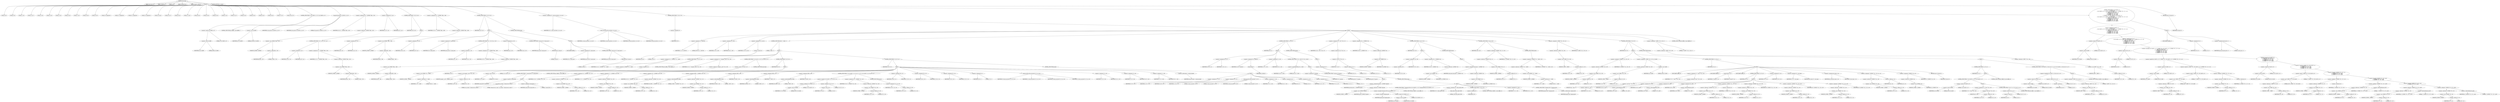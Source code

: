 digraph cache_insert {  
"1000131" [label = "(METHOD,cache_insert)" ]
"1000132" [label = "(PARAM,const char *a1)" ]
"1000133" [label = "(PARAM,_DWORD *a2)" ]
"1000134" [label = "(PARAM,int a3)" ]
"1000135" [label = "(PARAM,unsigned int a4)" ]
"1000136" [label = "(PARAM,unsigned __int16 a5)" ]
"1000137" [label = "(BLOCK,,)" ]
"1000138" [label = "(LOCAL,v8: int)" ]
"1000139" [label = "(LOCAL,v9: int)" ]
"1000140" [label = "(LOCAL,v11: int)" ]
"1000141" [label = "(LOCAL,v12: int *)" ]
"1000142" [label = "(LOCAL,v13: int)" ]
"1000143" [label = "(LOCAL,v14: int)" ]
"1000144" [label = "(LOCAL,v15: int)" ]
"1000145" [label = "(LOCAL,v16: int)" ]
"1000146" [label = "(LOCAL,v17: int)" ]
"1000147" [label = "(LOCAL,v18: int)" ]
"1000148" [label = "(LOCAL,v19: int)" ]
"1000149" [label = "(LOCAL,v20: unsigned int)" ]
"1000150" [label = "(LOCAL,v21: unsigned int)" ]
"1000151" [label = "(LOCAL,v22: unsigned int)" ]
"1000152" [label = "(LOCAL,v23: unsigned int)" ]
"1000153" [label = "(LOCAL,v24: size_t)" ]
"1000154" [label = "(LOCAL,v25: int *)" ]
"1000155" [label = "(LOCAL,v26: int)" ]
"1000156" [label = "(LOCAL,v27: char *)" ]
"1000157" [label = "(LOCAL,v28: int)" ]
"1000158" [label = "(LOCAL,v29: int)" ]
"1000159" [label = "(LOCAL,v30: int)" ]
"1000160" [label = "(LOCAL,v31: int)" ]
"1000161" [label = "(LOCAL,v32: int *)" ]
"1000162" [label = "(LOCAL,v33: int)" ]
"1000163" [label = "(LOCAL,v34: int)" ]
"1000164" [label = "(LOCAL,v35: int)" ]
"1000165" [label = "(LOCAL,v36: int)" ]
"1000166" [label = "(LOCAL,v37: int *)" ]
"1000167" [label = "(LOCAL,v38: int [ 4 ])" ]
"1000168" [label = "(CONTROL_STRUCTURE,if ( (a5 & 0x980) == 0 ),if ( (a5 & 0x980) == 0 ))" ]
"1000169" [label = "(<operator>.equals,(a5 & 0x980) == 0)" ]
"1000170" [label = "(<operator>.and,a5 & 0x980)" ]
"1000171" [label = "(IDENTIFIER,a5,a5 & 0x980)" ]
"1000172" [label = "(LITERAL,0x980,a5 & 0x980)" ]
"1000173" [label = "(LITERAL,0,(a5 & 0x980) == 0)" ]
"1000174" [label = "(CONTROL_STRUCTURE,goto LABEL_2;,goto LABEL_2;)" ]
"1000175" [label = "(log_query,log_query(a5 | 0x10000, a1, a2, 0))" ]
"1000176" [label = "(<operator>.or,a5 | 0x10000)" ]
"1000177" [label = "(IDENTIFIER,a5,a5 | 0x10000)" ]
"1000178" [label = "(LITERAL,0x10000,a5 | 0x10000)" ]
"1000179" [label = "(IDENTIFIER,a1,log_query(a5 | 0x10000, a1, a2, 0))" ]
"1000180" [label = "(IDENTIFIER,a2,log_query(a5 | 0x10000, a1, a2, 0))" ]
"1000181" [label = "(LITERAL,0,log_query(a5 | 0x10000, a1, a2, 0))" ]
"1000182" [label = "(<operator>.assignment,v20 = *(_DWORD *)(fbss + 252))" ]
"1000183" [label = "(IDENTIFIER,v20,v20 = *(_DWORD *)(fbss + 252))" ]
"1000184" [label = "(<operator>.indirection,*(_DWORD *)(fbss + 252))" ]
"1000185" [label = "(<operator>.cast,(_DWORD *)(fbss + 252))" ]
"1000186" [label = "(UNKNOWN,_DWORD *,_DWORD *)" ]
"1000187" [label = "(<operator>.addition,fbss + 252)" ]
"1000188" [label = "(IDENTIFIER,fbss,fbss + 252)" ]
"1000189" [label = "(LITERAL,252,fbss + 252)" ]
"1000190" [label = "(<operator>.assignment,v21 = a4)" ]
"1000191" [label = "(IDENTIFIER,v21,v21 = a4)" ]
"1000192" [label = "(IDENTIFIER,a4,v21 = a4)" ]
"1000193" [label = "(CONTROL_STRUCTURE,if ( v20 ),if ( v20 ))" ]
"1000194" [label = "(IDENTIFIER,v20,if ( v20 ))" ]
"1000195" [label = "(BLOCK,,)" ]
"1000196" [label = "(CONTROL_STRUCTURE,if ( v20 < a4 ),if ( v20 < a4 ))" ]
"1000197" [label = "(<operator>.lessThan,v20 < a4)" ]
"1000198" [label = "(IDENTIFIER,v20,v20 < a4)" ]
"1000199" [label = "(IDENTIFIER,a4,v20 < a4)" ]
"1000200" [label = "(<operator>.assignment,v21 = *(_DWORD *)(fbss + 252))" ]
"1000201" [label = "(IDENTIFIER,v21,v21 = *(_DWORD *)(fbss + 252))" ]
"1000202" [label = "(<operator>.indirection,*(_DWORD *)(fbss + 252))" ]
"1000203" [label = "(<operator>.cast,(_DWORD *)(fbss + 252))" ]
"1000204" [label = "(UNKNOWN,_DWORD *,_DWORD *)" ]
"1000205" [label = "(<operator>.addition,fbss + 252)" ]
"1000206" [label = "(IDENTIFIER,fbss,fbss + 252)" ]
"1000207" [label = "(LITERAL,252,fbss + 252)" ]
"1000208" [label = "(<operator>.assignment,a4 = v21)" ]
"1000209" [label = "(IDENTIFIER,a4,a4 = v21)" ]
"1000210" [label = "(IDENTIFIER,v21,a4 = v21)" ]
"1000211" [label = "(<operator>.assignment,v22 = *(_DWORD *)(fbss + 248))" ]
"1000212" [label = "(IDENTIFIER,v22,v22 = *(_DWORD *)(fbss + 248))" ]
"1000213" [label = "(<operator>.indirection,*(_DWORD *)(fbss + 248))" ]
"1000214" [label = "(<operator>.cast,(_DWORD *)(fbss + 248))" ]
"1000215" [label = "(UNKNOWN,_DWORD *,_DWORD *)" ]
"1000216" [label = "(<operator>.addition,fbss + 248)" ]
"1000217" [label = "(IDENTIFIER,fbss,fbss + 248)" ]
"1000218" [label = "(LITERAL,248,fbss + 248)" ]
"1000219" [label = "(CONTROL_STRUCTURE,if ( v22 ),if ( v22 ))" ]
"1000220" [label = "(IDENTIFIER,v22,if ( v22 ))" ]
"1000221" [label = "(BLOCK,,)" ]
"1000222" [label = "(<operator>.assignment,v23 = a4)" ]
"1000223" [label = "(IDENTIFIER,v23,v23 = a4)" ]
"1000224" [label = "(IDENTIFIER,a4,v23 = a4)" ]
"1000225" [label = "(<operator>.assignment,v8 = insert_error)" ]
"1000226" [label = "(IDENTIFIER,v8,v8 = insert_error)" ]
"1000227" [label = "(IDENTIFIER,insert_error,v8 = insert_error)" ]
"1000228" [label = "(CONTROL_STRUCTURE,if ( a4 < v22 ),if ( a4 < v22 ))" ]
"1000229" [label = "(<operator>.lessThan,a4 < v22)" ]
"1000230" [label = "(IDENTIFIER,a4,a4 < v22)" ]
"1000231" [label = "(IDENTIFIER,v22,a4 < v22)" ]
"1000232" [label = "(<operator>.assignment,v23 = *(_DWORD *)(fbss + 248))" ]
"1000233" [label = "(IDENTIFIER,v23,v23 = *(_DWORD *)(fbss + 248))" ]
"1000234" [label = "(<operator>.indirection,*(_DWORD *)(fbss + 248))" ]
"1000235" [label = "(<operator>.cast,(_DWORD *)(fbss + 248))" ]
"1000236" [label = "(UNKNOWN,_DWORD *,_DWORD *)" ]
"1000237" [label = "(<operator>.addition,fbss + 248)" ]
"1000238" [label = "(IDENTIFIER,fbss,fbss + 248)" ]
"1000239" [label = "(LITERAL,248,fbss + 248)" ]
"1000240" [label = "(<operator>.assignment,a4 = v23)" ]
"1000241" [label = "(IDENTIFIER,a4,a4 = v23)" ]
"1000242" [label = "(IDENTIFIER,v23,a4 = v23)" ]
"1000243" [label = "(CONTROL_STRUCTURE,if ( insert_error ),if ( insert_error ))" ]
"1000244" [label = "(IDENTIFIER,insert_error,if ( insert_error ))" ]
"1000245" [label = "(RETURN,return 0;,return 0;)" ]
"1000246" [label = "(LITERAL,0,return 0;)" ]
"1000247" [label = "(CONTROL_STRUCTURE,else,else)" ]
"1000248" [label = "(BLOCK,,)" ]
"1000249" [label = "(JUMP_TARGET,LABEL_2)" ]
"1000250" [label = "(<operator>.assignment,v8 = insert_error)" ]
"1000251" [label = "(IDENTIFIER,v8,v8 = insert_error)" ]
"1000252" [label = "(IDENTIFIER,insert_error,v8 = insert_error)" ]
"1000253" [label = "(CONTROL_STRUCTURE,if ( insert_error ),if ( insert_error ))" ]
"1000254" [label = "(IDENTIFIER,insert_error,if ( insert_error ))" ]
"1000255" [label = "(RETURN,return 0;,return 0;)" ]
"1000256" [label = "(LITERAL,0,return 0;)" ]
"1000257" [label = "(<operator>.assignment,v9 = cache_scan_free(a1, a2, a3, a5))" ]
"1000258" [label = "(IDENTIFIER,v9,v9 = cache_scan_free(a1, a2, a3, a5))" ]
"1000259" [label = "(cache_scan_free,cache_scan_free(a1, a2, a3, a5))" ]
"1000260" [label = "(IDENTIFIER,a1,cache_scan_free(a1, a2, a3, a5))" ]
"1000261" [label = "(IDENTIFIER,a2,cache_scan_free(a1, a2, a3, a5))" ]
"1000262" [label = "(IDENTIFIER,a3,cache_scan_free(a1, a2, a3, a5))" ]
"1000263" [label = "(IDENTIFIER,a5,cache_scan_free(a1, a2, a3, a5))" ]
"1000264" [label = "(CONTROL_STRUCTURE,if ( !v9 ),if ( !v9 ))" ]
"1000265" [label = "(<operator>.logicalNot,!v9)" ]
"1000266" [label = "(IDENTIFIER,v9,!v9)" ]
"1000267" [label = "(BLOCK,,)" ]
"1000268" [label = "(<operator>.assignment,v11 = 4587520)" ]
"1000269" [label = "(IDENTIFIER,v11,v11 = 4587520)" ]
"1000270" [label = "(LITERAL,4587520,v11 = 4587520)" ]
"1000271" [label = "(<operator>.assignment,v12 = v38)" ]
"1000272" [label = "(IDENTIFIER,v12,v12 = v38)" ]
"1000273" [label = "(IDENTIFIER,v38,v12 = v38)" ]
"1000274" [label = "(<operator>.assignment,v13 = a5 & 4)" ]
"1000275" [label = "(IDENTIFIER,v13,v13 = a5 & 4)" ]
"1000276" [label = "(<operator>.and,a5 & 4)" ]
"1000277" [label = "(IDENTIFIER,a5,a5 & 4)" ]
"1000278" [label = "(LITERAL,4,a5 & 4)" ]
"1000279" [label = "(CONTROL_STRUCTURE,while ( 1 ),while ( 1 ))" ]
"1000280" [label = "(LITERAL,1,while ( 1 ))" ]
"1000281" [label = "(BLOCK,,)" ]
"1000282" [label = "(<operator>.assignment,v14 = *(_DWORD *)(v11 - 15456))" ]
"1000283" [label = "(IDENTIFIER,v14,v14 = *(_DWORD *)(v11 - 15456))" ]
"1000284" [label = "(<operator>.indirection,*(_DWORD *)(v11 - 15456))" ]
"1000285" [label = "(<operator>.cast,(_DWORD *)(v11 - 15456))" ]
"1000286" [label = "(UNKNOWN,_DWORD *,_DWORD *)" ]
"1000287" [label = "(<operator>.subtraction,v11 - 15456)" ]
"1000288" [label = "(IDENTIFIER,v11,v11 - 15456)" ]
"1000289" [label = "(LITERAL,15456,v11 - 15456)" ]
"1000290" [label = "(CONTROL_STRUCTURE,if ( !v14 ),if ( !v14 ))" ]
"1000291" [label = "(<operator>.logicalNot,!v14)" ]
"1000292" [label = "(IDENTIFIER,v14,!v14)" ]
"1000293" [label = "(CONTROL_STRUCTURE,goto LABEL_13;,goto LABEL_13;)" ]
"1000294" [label = "(<operator>.assignment,v15 = *(unsigned __int16 *)(v14 + 36))" ]
"1000295" [label = "(IDENTIFIER,v15,v15 = *(unsigned __int16 *)(v14 + 36))" ]
"1000296" [label = "(<operator>.indirection,*(unsigned __int16 *)(v14 + 36))" ]
"1000297" [label = "(<operator>.cast,(unsigned __int16 *)(v14 + 36))" ]
"1000298" [label = "(UNKNOWN,unsigned __int16 *,unsigned __int16 *)" ]
"1000299" [label = "(<operator>.addition,v14 + 36)" ]
"1000300" [label = "(IDENTIFIER,v14,v14 + 36)" ]
"1000301" [label = "(LITERAL,36,v14 + 36)" ]
"1000302" [label = "(CONTROL_STRUCTURE,if ( (v15 & 0xC) == 0 ),if ( (v15 & 0xC) == 0 ))" ]
"1000303" [label = "(<operator>.equals,(v15 & 0xC) == 0)" ]
"1000304" [label = "(<operator>.and,v15 & 0xC)" ]
"1000305" [label = "(IDENTIFIER,v15,v15 & 0xC)" ]
"1000306" [label = "(LITERAL,0xC,v15 & 0xC)" ]
"1000307" [label = "(LITERAL,0,(v15 & 0xC) == 0)" ]
"1000308" [label = "(CONTROL_STRUCTURE,break;,break;)" ]
"1000309" [label = "(CONTROL_STRUCTURE,if ( v8 ),if ( v8 ))" ]
"1000310" [label = "(IDENTIFIER,v8,if ( v8 ))" ]
"1000311" [label = "(BLOCK,,)" ]
"1000312" [label = "(CONTROL_STRUCTURE,if ( !warned_8293 ),if ( !warned_8293 ))" ]
"1000313" [label = "(<operator>.logicalNot,!warned_8293)" ]
"1000314" [label = "(IDENTIFIER,warned_8293,!warned_8293)" ]
"1000315" [label = "(BLOCK,,)" ]
"1000316" [label = "(my_syslog,my_syslog(3, \"Internal error in cache.\"))" ]
"1000317" [label = "(LITERAL,3,my_syslog(3, \"Internal error in cache.\"))" ]
"1000318" [label = "(LITERAL,\"Internal error in cache.\",my_syslog(3, \"Internal error in cache.\"))" ]
"1000319" [label = "(<operator>.assignment,warned_8293 = 1)" ]
"1000320" [label = "(IDENTIFIER,warned_8293,warned_8293 = 1)" ]
"1000321" [label = "(LITERAL,1,warned_8293 = 1)" ]
"1000322" [label = "(CONTROL_STRUCTURE,goto LABEL_13;,goto LABEL_13;)" ]
"1000323" [label = "(CONTROL_STRUCTURE,if ( v13 ),if ( v13 ))" ]
"1000324" [label = "(IDENTIFIER,v13,if ( v13 ))" ]
"1000325" [label = "(BLOCK,,)" ]
"1000326" [label = "(<operator>.assignment,v16 = *(_DWORD *)(v14 + 16))" ]
"1000327" [label = "(IDENTIFIER,v16,v16 = *(_DWORD *)(v14 + 16))" ]
"1000328" [label = "(<operator>.indirection,*(_DWORD *)(v14 + 16))" ]
"1000329" [label = "(<operator>.cast,(_DWORD *)(v14 + 16))" ]
"1000330" [label = "(UNKNOWN,_DWORD *,_DWORD *)" ]
"1000331" [label = "(<operator>.addition,v14 + 16)" ]
"1000332" [label = "(IDENTIFIER,v14,v14 + 16)" ]
"1000333" [label = "(LITERAL,16,v14 + 16)" ]
"1000334" [label = "(<operator>.assignment,v17 = *(_DWORD *)(v14 + 20))" ]
"1000335" [label = "(IDENTIFIER,v17,v17 = *(_DWORD *)(v14 + 20))" ]
"1000336" [label = "(<operator>.indirection,*(_DWORD *)(v14 + 20))" ]
"1000337" [label = "(<operator>.cast,(_DWORD *)(v14 + 20))" ]
"1000338" [label = "(UNKNOWN,_DWORD *,_DWORD *)" ]
"1000339" [label = "(<operator>.addition,v14 + 20)" ]
"1000340" [label = "(IDENTIFIER,v14,v14 + 20)" ]
"1000341" [label = "(LITERAL,20,v14 + 20)" ]
"1000342" [label = "(<operator>.assignment,v18 = *(_DWORD *)(v14 + 24))" ]
"1000343" [label = "(IDENTIFIER,v18,v18 = *(_DWORD *)(v14 + 24))" ]
"1000344" [label = "(<operator>.indirection,*(_DWORD *)(v14 + 24))" ]
"1000345" [label = "(<operator>.cast,(_DWORD *)(v14 + 24))" ]
"1000346" [label = "(UNKNOWN,_DWORD *,_DWORD *)" ]
"1000347" [label = "(<operator>.addition,v14 + 24)" ]
"1000348" [label = "(IDENTIFIER,v14,v14 + 24)" ]
"1000349" [label = "(LITERAL,24,v14 + 24)" ]
"1000350" [label = "(<operator>.assignment,v38[0] = *(_DWORD *)(v14 + 12))" ]
"1000351" [label = "(<operator>.indirectIndexAccess,v38[0])" ]
"1000352" [label = "(IDENTIFIER,v38,v38[0] = *(_DWORD *)(v14 + 12))" ]
"1000353" [label = "(LITERAL,0,v38[0] = *(_DWORD *)(v14 + 12))" ]
"1000354" [label = "(<operator>.indirection,*(_DWORD *)(v14 + 12))" ]
"1000355" [label = "(<operator>.cast,(_DWORD *)(v14 + 12))" ]
"1000356" [label = "(UNKNOWN,_DWORD *,_DWORD *)" ]
"1000357" [label = "(<operator>.addition,v14 + 12)" ]
"1000358" [label = "(IDENTIFIER,v14,v14 + 12)" ]
"1000359" [label = "(LITERAL,12,v14 + 12)" ]
"1000360" [label = "(<operator>.assignment,v38[1] = v16)" ]
"1000361" [label = "(<operator>.indirectIndexAccess,v38[1])" ]
"1000362" [label = "(IDENTIFIER,v38,v38[1] = v16)" ]
"1000363" [label = "(LITERAL,1,v38[1] = v16)" ]
"1000364" [label = "(IDENTIFIER,v16,v38[1] = v16)" ]
"1000365" [label = "(<operator>.assignment,v38[2] = v17)" ]
"1000366" [label = "(<operator>.indirectIndexAccess,v38[2])" ]
"1000367" [label = "(IDENTIFIER,v38,v38[2] = v17)" ]
"1000368" [label = "(LITERAL,2,v38[2] = v17)" ]
"1000369" [label = "(IDENTIFIER,v17,v38[2] = v17)" ]
"1000370" [label = "(<operator>.assignment,v38[3] = v18)" ]
"1000371" [label = "(<operator>.indirectIndexAccess,v38[3])" ]
"1000372" [label = "(IDENTIFIER,v38,v38[3] = v18)" ]
"1000373" [label = "(LITERAL,3,v38[3] = v18)" ]
"1000374" [label = "(IDENTIFIER,v18,v38[3] = v18)" ]
"1000375" [label = "(CONTROL_STRUCTURE,if ( (v15 & 0x200) != 0 || (v15 & 2) != 0 ),if ( (v15 & 0x200) != 0 || (v15 & 2) != 0 ))" ]
"1000376" [label = "(<operator>.logicalOr,(v15 & 0x200) != 0 || (v15 & 2) != 0)" ]
"1000377" [label = "(<operator>.notEquals,(v15 & 0x200) != 0)" ]
"1000378" [label = "(<operator>.and,v15 & 0x200)" ]
"1000379" [label = "(IDENTIFIER,v15,v15 & 0x200)" ]
"1000380" [label = "(LITERAL,0x200,v15 & 0x200)" ]
"1000381" [label = "(LITERAL,0,(v15 & 0x200) != 0)" ]
"1000382" [label = "(<operator>.notEquals,(v15 & 2) != 0)" ]
"1000383" [label = "(<operator>.and,v15 & 2)" ]
"1000384" [label = "(IDENTIFIER,v15,v15 & 2)" ]
"1000385" [label = "(LITERAL,2,v15 & 2)" ]
"1000386" [label = "(LITERAL,0,(v15 & 2) != 0)" ]
"1000387" [label = "(<operator>.assignment,v19 = *(_DWORD *)(v14 + 40))" ]
"1000388" [label = "(IDENTIFIER,v19,v19 = *(_DWORD *)(v14 + 40))" ]
"1000389" [label = "(<operator>.indirection,*(_DWORD *)(v14 + 40))" ]
"1000390" [label = "(<operator>.cast,(_DWORD *)(v14 + 40))" ]
"1000391" [label = "(UNKNOWN,_DWORD *,_DWORD *)" ]
"1000392" [label = "(<operator>.addition,v14 + 40)" ]
"1000393" [label = "(IDENTIFIER,v14,v14 + 40)" ]
"1000394" [label = "(LITERAL,40,v14 + 40)" ]
"1000395" [label = "(CONTROL_STRUCTURE,else,else)" ]
"1000396" [label = "(<operator>.assignment,v19 = v14 + 40)" ]
"1000397" [label = "(IDENTIFIER,v19,v19 = v14 + 40)" ]
"1000398" [label = "(<operator>.addition,v14 + 40)" ]
"1000399" [label = "(IDENTIFIER,v14,v14 + 40)" ]
"1000400" [label = "(LITERAL,40,v14 + 40)" ]
"1000401" [label = "(<operator>.assignment,v36 = v11)" ]
"1000402" [label = "(IDENTIFIER,v36,v36 = v11)" ]
"1000403" [label = "(IDENTIFIER,v11,v36 = v11)" ]
"1000404" [label = "(<operator>.assignment,v34 = v13)" ]
"1000405" [label = "(IDENTIFIER,v34,v34 = v13)" ]
"1000406" [label = "(IDENTIFIER,v13,v34 = v13)" ]
"1000407" [label = "(<operator>.assignment,v32 = v12)" ]
"1000408" [label = "(IDENTIFIER,v32,v32 = v12)" ]
"1000409" [label = "(IDENTIFIER,v12,v32 = v12)" ]
"1000410" [label = "(<operator>.assignment,v8 = 1)" ]
"1000411" [label = "(IDENTIFIER,v8,v8 = 1)" ]
"1000412" [label = "(LITERAL,1,v8 = 1)" ]
"1000413" [label = "(cache_scan_free,cache_scan_free(v19, v12, a3, v15))" ]
"1000414" [label = "(IDENTIFIER,v19,cache_scan_free(v19, v12, a3, v15))" ]
"1000415" [label = "(IDENTIFIER,v12,cache_scan_free(v19, v12, a3, v15))" ]
"1000416" [label = "(IDENTIFIER,a3,cache_scan_free(v19, v12, a3, v15))" ]
"1000417" [label = "(IDENTIFIER,v15,cache_scan_free(v19, v12, a3, v15))" ]
"1000418" [label = "(<operator>.assignment,v12 = v32)" ]
"1000419" [label = "(IDENTIFIER,v12,v12 = v32)" ]
"1000420" [label = "(IDENTIFIER,v32,v12 = v32)" ]
"1000421" [label = "(<operator>.assignment,v13 = v34)" ]
"1000422" [label = "(IDENTIFIER,v13,v13 = v34)" ]
"1000423" [label = "(IDENTIFIER,v34,v13 = v34)" ]
"1000424" [label = "(<operator>.assignment,v11 = v36)" ]
"1000425" [label = "(IDENTIFIER,v11,v11 = v36)" ]
"1000426" [label = "(IDENTIFIER,v36,v11 = v36)" ]
"1000427" [label = "(<operator>.preIncrement,++cache_live_freed)" ]
"1000428" [label = "(IDENTIFIER,cache_live_freed,++cache_live_freed)" ]
"1000429" [label = "(CONTROL_STRUCTURE,else,else)" ]
"1000430" [label = "(BLOCK,,)" ]
"1000431" [label = "(<operator>.assignment,v37 = v12)" ]
"1000432" [label = "(IDENTIFIER,v37,v37 = v12)" ]
"1000433" [label = "(IDENTIFIER,v12,v37 = v12)" ]
"1000434" [label = "(<operator>.assignment,v35 = v11)" ]
"1000435" [label = "(IDENTIFIER,v35,v35 = v11)" ]
"1000436" [label = "(IDENTIFIER,v11,v35 = v11)" ]
"1000437" [label = "(cache_scan_free,cache_scan_free(0, 0, a3, 0))" ]
"1000438" [label = "(LITERAL,0,cache_scan_free(0, 0, a3, 0))" ]
"1000439" [label = "(LITERAL,0,cache_scan_free(0, 0, a3, 0))" ]
"1000440" [label = "(IDENTIFIER,a3,cache_scan_free(0, 0, a3, 0))" ]
"1000441" [label = "(LITERAL,0,cache_scan_free(0, 0, a3, 0))" ]
"1000442" [label = "(<operator>.assignment,v11 = v35)" ]
"1000443" [label = "(IDENTIFIER,v11,v11 = v35)" ]
"1000444" [label = "(IDENTIFIER,v35,v11 = v35)" ]
"1000445" [label = "(<operator>.assignment,v8 = 0)" ]
"1000446" [label = "(IDENTIFIER,v8,v8 = 0)" ]
"1000447" [label = "(LITERAL,0,v8 = 0)" ]
"1000448" [label = "(<operator>.assignment,v12 = v37)" ]
"1000449" [label = "(IDENTIFIER,v12,v12 = v37)" ]
"1000450" [label = "(IDENTIFIER,v37,v12 = v37)" ]
"1000451" [label = "(<operator>.assignment,v13 = 1)" ]
"1000452" [label = "(IDENTIFIER,v13,v13 = 1)" ]
"1000453" [label = "(LITERAL,1,v13 = 1)" ]
"1000454" [label = "(CONTROL_STRUCTURE,if ( a1 ),if ( a1 ))" ]
"1000455" [label = "(IDENTIFIER,a1,if ( a1 ))" ]
"1000456" [label = "(BLOCK,,)" ]
"1000457" [label = "(<operator>.assignment,v33 = v11)" ]
"1000458" [label = "(IDENTIFIER,v33,v33 = v11)" ]
"1000459" [label = "(IDENTIFIER,v11,v33 = v11)" ]
"1000460" [label = "(<operator>.assignment,v24 = strlen(a1))" ]
"1000461" [label = "(IDENTIFIER,v24,v24 = strlen(a1))" ]
"1000462" [label = "(strlen,strlen(a1))" ]
"1000463" [label = "(IDENTIFIER,a1,strlen(a1))" ]
"1000464" [label = "(<operator>.assignment,v11 = v33)" ]
"1000465" [label = "(IDENTIFIER,v11,v11 = v33)" ]
"1000466" [label = "(IDENTIFIER,v33,v11 = v33)" ]
"1000467" [label = "(CONTROL_STRUCTURE,if ( v24 >= 0x32 ),if ( v24 >= 0x32 ))" ]
"1000468" [label = "(<operator>.greaterEqualsThan,v24 >= 0x32)" ]
"1000469" [label = "(IDENTIFIER,v24,v24 >= 0x32)" ]
"1000470" [label = "(LITERAL,0x32,v24 >= 0x32)" ]
"1000471" [label = "(BLOCK,,)" ]
"1000472" [label = "(<operator>.assignment,v9 = big_free)" ]
"1000473" [label = "(IDENTIFIER,v9,v9 = big_free)" ]
"1000474" [label = "(IDENTIFIER,big_free,v9 = big_free)" ]
"1000475" [label = "(CONTROL_STRUCTURE,if ( big_free ),if ( big_free ))" ]
"1000476" [label = "(IDENTIFIER,big_free,if ( big_free ))" ]
"1000477" [label = "(BLOCK,,)" ]
"1000478" [label = "(<operator>.assignment,big_free = *(_DWORD *)big_free)" ]
"1000479" [label = "(IDENTIFIER,big_free,big_free = *(_DWORD *)big_free)" ]
"1000480" [label = "(<operator>.indirection,*(_DWORD *)big_free)" ]
"1000481" [label = "(<operator>.cast,(_DWORD *)big_free)" ]
"1000482" [label = "(UNKNOWN,_DWORD *,_DWORD *)" ]
"1000483" [label = "(IDENTIFIER,big_free,(_DWORD *)big_free)" ]
"1000484" [label = "(CONTROL_STRUCTURE,else,else)" ]
"1000485" [label = "(BLOCK,,)" ]
"1000486" [label = "(CONTROL_STRUCTURE,if ( !bignames_left && (a5 & 0x5000) == 0 ),if ( !bignames_left && (a5 & 0x5000) == 0 ))" ]
"1000487" [label = "(<operator>.logicalAnd,!bignames_left && (a5 & 0x5000) == 0)" ]
"1000488" [label = "(<operator>.logicalNot,!bignames_left)" ]
"1000489" [label = "(IDENTIFIER,bignames_left,!bignames_left)" ]
"1000490" [label = "(<operator>.equals,(a5 & 0x5000) == 0)" ]
"1000491" [label = "(<operator>.and,a5 & 0x5000)" ]
"1000492" [label = "(IDENTIFIER,a5,a5 & 0x5000)" ]
"1000493" [label = "(LITERAL,0x5000,a5 & 0x5000)" ]
"1000494" [label = "(LITERAL,0,(a5 & 0x5000) == 0)" ]
"1000495" [label = "(CONTROL_STRUCTURE,goto LABEL_13;,goto LABEL_13;)" ]
"1000496" [label = "(<operator>.assignment,v9 = whine_malloc(1028))" ]
"1000497" [label = "(IDENTIFIER,v9,v9 = whine_malloc(1028))" ]
"1000498" [label = "(whine_malloc,whine_malloc(1028))" ]
"1000499" [label = "(LITERAL,1028,whine_malloc(1028))" ]
"1000500" [label = "(CONTROL_STRUCTURE,if ( !v9 ),if ( !v9 ))" ]
"1000501" [label = "(<operator>.logicalNot,!v9)" ]
"1000502" [label = "(IDENTIFIER,v9,!v9)" ]
"1000503" [label = "(CONTROL_STRUCTURE,goto LABEL_13;,goto LABEL_13;)" ]
"1000504" [label = "(<operator>.assignment,v11 = v33)" ]
"1000505" [label = "(IDENTIFIER,v11,v11 = v33)" ]
"1000506" [label = "(IDENTIFIER,v33,v11 = v33)" ]
"1000507" [label = "(CONTROL_STRUCTURE,if ( bignames_left ),if ( bignames_left ))" ]
"1000508" [label = "(IDENTIFIER,bignames_left,if ( bignames_left ))" ]
"1000509" [label = "(<operator>.preDecrement,--bignames_left)" ]
"1000510" [label = "(IDENTIFIER,bignames_left,--bignames_left)" ]
"1000511" [label = "(CONTROL_STRUCTURE,else,else)" ]
"1000512" [label = "(BLOCK,,)" ]
"1000513" [label = "(<operator>.assignment,v9 = 0)" ]
"1000514" [label = "(IDENTIFIER,v9,v9 = 0)" ]
"1000515" [label = "(LITERAL,0,v9 = 0)" ]
"1000516" [label = "(<operator>.assignment,v25 = *(int **)(v14 + 4))" ]
"1000517" [label = "(IDENTIFIER,v25,v25 = *(int **)(v14 + 4))" ]
"1000518" [label = "(<operator>.indirection,*(int **)(v14 + 4))" ]
"1000519" [label = "(<operator>.cast,(int **)(v14 + 4))" ]
"1000520" [label = "(UNKNOWN,int **,int **)" ]
"1000521" [label = "(<operator>.addition,v14 + 4)" ]
"1000522" [label = "(IDENTIFIER,v14,v14 + 4)" ]
"1000523" [label = "(LITERAL,4,v14 + 4)" ]
"1000524" [label = "(<operator>.assignment,v26 = *(_DWORD *)v14)" ]
"1000525" [label = "(IDENTIFIER,v26,v26 = *(_DWORD *)v14)" ]
"1000526" [label = "(<operator>.indirection,*(_DWORD *)v14)" ]
"1000527" [label = "(<operator>.cast,(_DWORD *)v14)" ]
"1000528" [label = "(UNKNOWN,_DWORD *,_DWORD *)" ]
"1000529" [label = "(IDENTIFIER,v14,(_DWORD *)v14)" ]
"1000530" [label = "(CONTROL_STRUCTURE,if ( v25 ),if ( v25 ))" ]
"1000531" [label = "(IDENTIFIER,v25,if ( v25 ))" ]
"1000532" [label = "(BLOCK,,)" ]
"1000533" [label = "(<operator>.assignment,*v25 = v26)" ]
"1000534" [label = "(<operator>.indirection,*v25)" ]
"1000535" [label = "(IDENTIFIER,v25,*v25 = v26)" ]
"1000536" [label = "(IDENTIFIER,v26,*v25 = v26)" ]
"1000537" [label = "(<operator>.assignment,v26 = *(_DWORD *)v14)" ]
"1000538" [label = "(IDENTIFIER,v26,v26 = *(_DWORD *)v14)" ]
"1000539" [label = "(<operator>.indirection,*(_DWORD *)v14)" ]
"1000540" [label = "(<operator>.cast,(_DWORD *)v14)" ]
"1000541" [label = "(UNKNOWN,_DWORD *,_DWORD *)" ]
"1000542" [label = "(IDENTIFIER,v14,(_DWORD *)v14)" ]
"1000543" [label = "(CONTROL_STRUCTURE,else,else)" ]
"1000544" [label = "(BLOCK,,)" ]
"1000545" [label = "(<operator>.assignment,cache_head = *(_DWORD *)v14)" ]
"1000546" [label = "(IDENTIFIER,cache_head,cache_head = *(_DWORD *)v14)" ]
"1000547" [label = "(<operator>.indirection,*(_DWORD *)v14)" ]
"1000548" [label = "(<operator>.cast,(_DWORD *)v14)" ]
"1000549" [label = "(UNKNOWN,_DWORD *,_DWORD *)" ]
"1000550" [label = "(IDENTIFIER,v14,(_DWORD *)v14)" ]
"1000551" [label = "(CONTROL_STRUCTURE,if ( v26 ),if ( v26 ))" ]
"1000552" [label = "(IDENTIFIER,v26,if ( v26 ))" ]
"1000553" [label = "(<operator>.assignment,*(_DWORD *)(v26 + 4) = v25)" ]
"1000554" [label = "(<operator>.indirection,*(_DWORD *)(v26 + 4))" ]
"1000555" [label = "(<operator>.cast,(_DWORD *)(v26 + 4))" ]
"1000556" [label = "(UNKNOWN,_DWORD *,_DWORD *)" ]
"1000557" [label = "(<operator>.addition,v26 + 4)" ]
"1000558" [label = "(IDENTIFIER,v26,v26 + 4)" ]
"1000559" [label = "(LITERAL,4,v26 + 4)" ]
"1000560" [label = "(IDENTIFIER,v25,*(_DWORD *)(v26 + 4) = v25)" ]
"1000561" [label = "(CONTROL_STRUCTURE,else,else)" ]
"1000562" [label = "(<operator>.assignment,*(_DWORD *)(v11 - 15456) = v25)" ]
"1000563" [label = "(<operator>.indirection,*(_DWORD *)(v11 - 15456))" ]
"1000564" [label = "(<operator>.cast,(_DWORD *)(v11 - 15456))" ]
"1000565" [label = "(UNKNOWN,_DWORD *,_DWORD *)" ]
"1000566" [label = "(<operator>.subtraction,v11 - 15456)" ]
"1000567" [label = "(IDENTIFIER,v11,v11 - 15456)" ]
"1000568" [label = "(LITERAL,15456,v11 - 15456)" ]
"1000569" [label = "(IDENTIFIER,v25,*(_DWORD *)(v11 - 15456) = v25)" ]
"1000570" [label = "(<operator>.assignment,*(_WORD *)(v14 + 36) = a5)" ]
"1000571" [label = "(<operator>.indirection,*(_WORD *)(v14 + 36))" ]
"1000572" [label = "(<operator>.cast,(_WORD *)(v14 + 36))" ]
"1000573" [label = "(UNKNOWN,_WORD *,_WORD *)" ]
"1000574" [label = "(<operator>.addition,v14 + 36)" ]
"1000575" [label = "(IDENTIFIER,v14,v14 + 36)" ]
"1000576" [label = "(LITERAL,36,v14 + 36)" ]
"1000577" [label = "(IDENTIFIER,a5,*(_WORD *)(v14 + 36) = a5)" ]
"1000578" [label = "(CONTROL_STRUCTURE,if ( v9 ),if ( v9 ))" ]
"1000579" [label = "(IDENTIFIER,v9,if ( v9 ))" ]
"1000580" [label = "(BLOCK,,)" ]
"1000581" [label = "(<operator>.assignment,*(_DWORD *)(v14 + 40) = v9)" ]
"1000582" [label = "(<operator>.indirection,*(_DWORD *)(v14 + 40))" ]
"1000583" [label = "(<operator>.cast,(_DWORD *)(v14 + 40))" ]
"1000584" [label = "(UNKNOWN,_DWORD *,_DWORD *)" ]
"1000585" [label = "(<operator>.addition,v14 + 40)" ]
"1000586" [label = "(IDENTIFIER,v14,v14 + 40)" ]
"1000587" [label = "(LITERAL,40,v14 + 40)" ]
"1000588" [label = "(IDENTIFIER,v9,*(_DWORD *)(v14 + 40) = v9)" ]
"1000589" [label = "(<operator>.assignment,*(_WORD *)(v14 + 36) = a5 | 0x200)" ]
"1000590" [label = "(<operator>.indirection,*(_WORD *)(v14 + 36))" ]
"1000591" [label = "(<operator>.cast,(_WORD *)(v14 + 36))" ]
"1000592" [label = "(UNKNOWN,_WORD *,_WORD *)" ]
"1000593" [label = "(<operator>.addition,v14 + 36)" ]
"1000594" [label = "(IDENTIFIER,v14,v14 + 36)" ]
"1000595" [label = "(LITERAL,36,v14 + 36)" ]
"1000596" [label = "(<operator>.or,a5 | 0x200)" ]
"1000597" [label = "(IDENTIFIER,a5,a5 | 0x200)" ]
"1000598" [label = "(LITERAL,0x200,a5 | 0x200)" ]
"1000599" [label = "(CONTROL_STRUCTURE,if ( a1 ),if ( a1 ))" ]
"1000600" [label = "(IDENTIFIER,a1,if ( a1 ))" ]
"1000601" [label = "(BLOCK,,)" ]
"1000602" [label = "(JUMP_TARGET,LABEL_50)" ]
"1000603" [label = "(<operator>.assignment,v27 = *(char **)(v14 + 40))" ]
"1000604" [label = "(IDENTIFIER,v27,v27 = *(char **)(v14 + 40))" ]
"1000605" [label = "(<operator>.indirection,*(char **)(v14 + 40))" ]
"1000606" [label = "(<operator>.cast,(char **)(v14 + 40))" ]
"1000607" [label = "(UNKNOWN,char **,char **)" ]
"1000608" [label = "(<operator>.addition,v14 + 40)" ]
"1000609" [label = "(IDENTIFIER,v14,v14 + 40)" ]
"1000610" [label = "(LITERAL,40,v14 + 40)" ]
"1000611" [label = "(JUMP_TARGET,LABEL_51)" ]
"1000612" [label = "(strcpy,strcpy(v27, a1))" ]
"1000613" [label = "(IDENTIFIER,v27,strcpy(v27, a1))" ]
"1000614" [label = "(IDENTIFIER,a1,strcpy(v27, a1))" ]
"1000615" [label = "(JUMP_TARGET,LABEL_52)" ]
"1000616" [label = "(CONTROL_STRUCTURE,if ( a2 ),if ( a2 ))" ]
"1000617" [label = "(IDENTIFIER,a2,if ( a2 ))" ]
"1000618" [label = "(BLOCK,,)" ]
"1000619" [label = "(<operator>.assignment,v28 = a2[1])" ]
"1000620" [label = "(IDENTIFIER,v28,v28 = a2[1])" ]
"1000621" [label = "(<operator>.indirectIndexAccess,a2[1])" ]
"1000622" [label = "(IDENTIFIER,a2,v28 = a2[1])" ]
"1000623" [label = "(LITERAL,1,v28 = a2[1])" ]
"1000624" [label = "(<operator>.assignment,v29 = a2[2])" ]
"1000625" [label = "(IDENTIFIER,v29,v29 = a2[2])" ]
"1000626" [label = "(<operator>.indirectIndexAccess,a2[2])" ]
"1000627" [label = "(IDENTIFIER,a2,v29 = a2[2])" ]
"1000628" [label = "(LITERAL,2,v29 = a2[2])" ]
"1000629" [label = "(<operator>.assignment,v30 = a2[3])" ]
"1000630" [label = "(IDENTIFIER,v30,v30 = a2[3])" ]
"1000631" [label = "(<operator>.indirectIndexAccess,a2[3])" ]
"1000632" [label = "(IDENTIFIER,a2,v30 = a2[3])" ]
"1000633" [label = "(LITERAL,3,v30 = a2[3])" ]
"1000634" [label = "(<operator>.assignment,*(_DWORD *)(v14 + 12) = *a2)" ]
"1000635" [label = "(<operator>.indirection,*(_DWORD *)(v14 + 12))" ]
"1000636" [label = "(<operator>.cast,(_DWORD *)(v14 + 12))" ]
"1000637" [label = "(UNKNOWN,_DWORD *,_DWORD *)" ]
"1000638" [label = "(<operator>.addition,v14 + 12)" ]
"1000639" [label = "(IDENTIFIER,v14,v14 + 12)" ]
"1000640" [label = "(LITERAL,12,v14 + 12)" ]
"1000641" [label = "(<operator>.indirection,*a2)" ]
"1000642" [label = "(IDENTIFIER,a2,*(_DWORD *)(v14 + 12) = *a2)" ]
"1000643" [label = "(<operator>.assignment,*(_DWORD *)(v14 + 16) = v28)" ]
"1000644" [label = "(<operator>.indirection,*(_DWORD *)(v14 + 16))" ]
"1000645" [label = "(<operator>.cast,(_DWORD *)(v14 + 16))" ]
"1000646" [label = "(UNKNOWN,_DWORD *,_DWORD *)" ]
"1000647" [label = "(<operator>.addition,v14 + 16)" ]
"1000648" [label = "(IDENTIFIER,v14,v14 + 16)" ]
"1000649" [label = "(LITERAL,16,v14 + 16)" ]
"1000650" [label = "(IDENTIFIER,v28,*(_DWORD *)(v14 + 16) = v28)" ]
"1000651" [label = "(<operator>.assignment,*(_DWORD *)(v14 + 20) = v29)" ]
"1000652" [label = "(<operator>.indirection,*(_DWORD *)(v14 + 20))" ]
"1000653" [label = "(<operator>.cast,(_DWORD *)(v14 + 20))" ]
"1000654" [label = "(UNKNOWN,_DWORD *,_DWORD *)" ]
"1000655" [label = "(<operator>.addition,v14 + 20)" ]
"1000656" [label = "(IDENTIFIER,v14,v14 + 20)" ]
"1000657" [label = "(LITERAL,20,v14 + 20)" ]
"1000658" [label = "(IDENTIFIER,v29,*(_DWORD *)(v14 + 20) = v29)" ]
"1000659" [label = "(<operator>.assignment,*(_DWORD *)(v14 + 24) = v30)" ]
"1000660" [label = "(<operator>.indirection,*(_DWORD *)(v14 + 24))" ]
"1000661" [label = "(<operator>.cast,(_DWORD *)(v14 + 24))" ]
"1000662" [label = "(UNKNOWN,_DWORD *,_DWORD *)" ]
"1000663" [label = "(<operator>.addition,v14 + 24)" ]
"1000664" [label = "(IDENTIFIER,v14,v14 + 24)" ]
"1000665" [label = "(LITERAL,24,v14 + 24)" ]
"1000666" [label = "(IDENTIFIER,v30,*(_DWORD *)(v14 + 24) = v30)" ]
"1000667" [label = "(<operator>.assignment,v9 = v14)" ]
"1000668" [label = "(IDENTIFIER,v9,v9 = v14)" ]
"1000669" [label = "(IDENTIFIER,v14,v9 = v14)" ]
"1000670" [label = "(<operator>.assignment,v31 = new_chain)" ]
"1000671" [label = "(IDENTIFIER,v31,v31 = new_chain)" ]
"1000672" [label = "(IDENTIFIER,new_chain,v31 = new_chain)" ]
"1000673" [label = "(<operator>.assignment,new_chain = v14)" ]
"1000674" [label = "(IDENTIFIER,new_chain,new_chain = v14)" ]
"1000675" [label = "(IDENTIFIER,v14,new_chain = v14)" ]
"1000676" [label = "(<operator>.assignment,*(_DWORD *)(v14 + 28) = a4 + a3)" ]
"1000677" [label = "(<operator>.indirection,*(_DWORD *)(v14 + 28))" ]
"1000678" [label = "(<operator>.cast,(_DWORD *)(v14 + 28))" ]
"1000679" [label = "(UNKNOWN,_DWORD *,_DWORD *)" ]
"1000680" [label = "(<operator>.addition,v14 + 28)" ]
"1000681" [label = "(IDENTIFIER,v14,v14 + 28)" ]
"1000682" [label = "(LITERAL,28,v14 + 28)" ]
"1000683" [label = "(<operator>.addition,a4 + a3)" ]
"1000684" [label = "(IDENTIFIER,a4,a4 + a3)" ]
"1000685" [label = "(IDENTIFIER,a3,a4 + a3)" ]
"1000686" [label = "(<operator>.assignment,*(_DWORD *)v14 = v31)" ]
"1000687" [label = "(<operator>.indirection,*(_DWORD *)v14)" ]
"1000688" [label = "(<operator>.cast,(_DWORD *)v14)" ]
"1000689" [label = "(UNKNOWN,_DWORD *,_DWORD *)" ]
"1000690" [label = "(IDENTIFIER,v14,(_DWORD *)v14)" ]
"1000691" [label = "(IDENTIFIER,v31,*(_DWORD *)v14 = v31)" ]
"1000692" [label = "(RETURN,return v9;,return v9;)" ]
"1000693" [label = "(IDENTIFIER,v9,return v9;)" ]
"1000694" [label = "(CONTROL_STRUCTURE,else,else)" ]
"1000695" [label = "(BLOCK,,)" ]
"1000696" [label = "(CONTROL_STRUCTURE,if ( a1 ),if ( a1 ))" ]
"1000697" [label = "(IDENTIFIER,a1,if ( a1 ))" ]
"1000698" [label = "(BLOCK,,)" ]
"1000699" [label = "(CONTROL_STRUCTURE,if ( (a5 & 0x200) == 0 ),if ( (a5 & 0x200) == 0 ))" ]
"1000700" [label = "(<operator>.equals,(a5 & 0x200) == 0)" ]
"1000701" [label = "(<operator>.and,a5 & 0x200)" ]
"1000702" [label = "(IDENTIFIER,a5,a5 & 0x200)" ]
"1000703" [label = "(LITERAL,0x200,a5 & 0x200)" ]
"1000704" [label = "(LITERAL,0,(a5 & 0x200) == 0)" ]
"1000705" [label = "(BLOCK,,)" ]
"1000706" [label = "(<operator>.assignment,v27 = (char *)(v14 + 40))" ]
"1000707" [label = "(IDENTIFIER,v27,v27 = (char *)(v14 + 40))" ]
"1000708" [label = "(<operator>.cast,(char *)(v14 + 40))" ]
"1000709" [label = "(UNKNOWN,char *,char *)" ]
"1000710" [label = "(<operator>.addition,v14 + 40)" ]
"1000711" [label = "(IDENTIFIER,v14,v14 + 40)" ]
"1000712" [label = "(LITERAL,40,v14 + 40)" ]
"1000713" [label = "(CONTROL_STRUCTURE,if ( (a5 & 2) == 0 ),if ( (a5 & 2) == 0 ))" ]
"1000714" [label = "(<operator>.equals,(a5 & 2) == 0)" ]
"1000715" [label = "(<operator>.and,a5 & 2)" ]
"1000716" [label = "(IDENTIFIER,a5,a5 & 2)" ]
"1000717" [label = "(LITERAL,2,a5 & 2)" ]
"1000718" [label = "(LITERAL,0,(a5 & 2) == 0)" ]
"1000719" [label = "(CONTROL_STRUCTURE,goto LABEL_51;,goto LABEL_51;)" ]
"1000720" [label = "(CONTROL_STRUCTURE,goto LABEL_50;,goto LABEL_50;)" ]
"1000721" [label = "(CONTROL_STRUCTURE,if ( (a5 & 0x200) == 0 && (a5 & 2) == 0 ),if ( (a5 & 0x200) == 0 && (a5 & 2) == 0 ))" ]
"1000722" [label = "(<operator>.logicalAnd,(a5 & 0x200) == 0 && (a5 & 2) == 0)" ]
"1000723" [label = "(<operator>.equals,(a5 & 0x200) == 0)" ]
"1000724" [label = "(<operator>.and,a5 & 0x200)" ]
"1000725" [label = "(IDENTIFIER,a5,a5 & 0x200)" ]
"1000726" [label = "(LITERAL,0x200,a5 & 0x200)" ]
"1000727" [label = "(LITERAL,0,(a5 & 0x200) == 0)" ]
"1000728" [label = "(<operator>.equals,(a5 & 2) == 0)" ]
"1000729" [label = "(<operator>.and,a5 & 2)" ]
"1000730" [label = "(IDENTIFIER,a5,a5 & 2)" ]
"1000731" [label = "(LITERAL,2,a5 & 2)" ]
"1000732" [label = "(LITERAL,0,(a5 & 2) == 0)" ]
"1000733" [label = "(BLOCK,,)" ]
"1000734" [label = "(<operator>.assignment,*(_BYTE *)(v14 + 40) = 0)" ]
"1000735" [label = "(<operator>.indirection,*(_BYTE *)(v14 + 40))" ]
"1000736" [label = "(<operator>.cast,(_BYTE *)(v14 + 40))" ]
"1000737" [label = "(UNKNOWN,_BYTE *,_BYTE *)" ]
"1000738" [label = "(<operator>.addition,v14 + 40)" ]
"1000739" [label = "(IDENTIFIER,v14,v14 + 40)" ]
"1000740" [label = "(LITERAL,40,v14 + 40)" ]
"1000741" [label = "(LITERAL,0,*(_BYTE *)(v14 + 40) = 0)" ]
"1000742" [label = "(CONTROL_STRUCTURE,goto LABEL_52;,goto LABEL_52;)" ]
"1000743" [label = "(<operator>.assignment,**(_BYTE **)(v14 + 40) = 0)" ]
"1000744" [label = "(<operator>.indirection,**(_BYTE **)(v14 + 40))" ]
"1000745" [label = "(<operator>.indirection,*(_BYTE **)(v14 + 40))" ]
"1000746" [label = "(<operator>.cast,(_BYTE **)(v14 + 40))" ]
"1000747" [label = "(UNKNOWN,_BYTE **,_BYTE **)" ]
"1000748" [label = "(<operator>.addition,v14 + 40)" ]
"1000749" [label = "(IDENTIFIER,v14,v14 + 40)" ]
"1000750" [label = "(LITERAL,40,v14 + 40)" ]
"1000751" [label = "(LITERAL,0,**(_BYTE **)(v14 + 40) = 0)" ]
"1000752" [label = "(CONTROL_STRUCTURE,goto LABEL_52;,goto LABEL_52;)" ]
"1000753" [label = "(CONTROL_STRUCTURE,if ( (a5 & 0x180) == 0\n    || (a5 & 8) == 0\n    || ((a5 & 0x80) == 0 || (*(_WORD *)(v9 + 36) & 0x80) == 0 || *(_DWORD *)(v9 + 12) != *a2)\n    && ((a5 & 0x100) == 0\n     || (*(_WORD *)(v9 + 36) & 0x100) == 0\n     || *(_DWORD *)(v9 + 12) != *a2\n     || *(_DWORD *)(v9 + 16) != a2[1]\n     || *(_DWORD *)(v9 + 20) != a2[2]\n     || *(_DWORD *)(v9 + 24) != a2[3]) ),if ( (a5 & 0x180) == 0\n    || (a5 & 8) == 0\n    || ((a5 & 0x80) == 0 || (*(_WORD *)(v9 + 36) & 0x80) == 0 || *(_DWORD *)(v9 + 12) != *a2)\n    && ((a5 & 0x100) == 0\n     || (*(_WORD *)(v9 + 36) & 0x100) == 0\n     || *(_DWORD *)(v9 + 12) != *a2\n     || *(_DWORD *)(v9 + 16) != a2[1]\n     || *(_DWORD *)(v9 + 20) != a2[2]\n     || *(_DWORD *)(v9 + 24) != a2[3]) ))" ]
"1000754" [label = "(<operator>.logicalOr,(a5 & 0x180) == 0\n    || (a5 & 8) == 0\n    || ((a5 & 0x80) == 0 || (*(_WORD *)(v9 + 36) & 0x80) == 0 || *(_DWORD *)(v9 + 12) != *a2)\n    && ((a5 & 0x100) == 0\n     || (*(_WORD *)(v9 + 36) & 0x100) == 0\n     || *(_DWORD *)(v9 + 12) != *a2\n     || *(_DWORD *)(v9 + 16) != a2[1]\n     || *(_DWORD *)(v9 + 20) != a2[2]\n     || *(_DWORD *)(v9 + 24) != a2[3]))" ]
"1000755" [label = "(<operator>.equals,(a5 & 0x180) == 0)" ]
"1000756" [label = "(<operator>.and,a5 & 0x180)" ]
"1000757" [label = "(IDENTIFIER,a5,a5 & 0x180)" ]
"1000758" [label = "(LITERAL,0x180,a5 & 0x180)" ]
"1000759" [label = "(LITERAL,0,(a5 & 0x180) == 0)" ]
"1000760" [label = "(<operator>.logicalOr,(a5 & 8) == 0\n    || ((a5 & 0x80) == 0 || (*(_WORD *)(v9 + 36) & 0x80) == 0 || *(_DWORD *)(v9 + 12) != *a2)\n    && ((a5 & 0x100) == 0\n     || (*(_WORD *)(v9 + 36) & 0x100) == 0\n     || *(_DWORD *)(v9 + 12) != *a2\n     || *(_DWORD *)(v9 + 16) != a2[1]\n     || *(_DWORD *)(v9 + 20) != a2[2]\n     || *(_DWORD *)(v9 + 24) != a2[3]))" ]
"1000761" [label = "(<operator>.equals,(a5 & 8) == 0)" ]
"1000762" [label = "(<operator>.and,a5 & 8)" ]
"1000763" [label = "(IDENTIFIER,a5,a5 & 8)" ]
"1000764" [label = "(LITERAL,8,a5 & 8)" ]
"1000765" [label = "(LITERAL,0,(a5 & 8) == 0)" ]
"1000766" [label = "(<operator>.logicalAnd,((a5 & 0x80) == 0 || (*(_WORD *)(v9 + 36) & 0x80) == 0 || *(_DWORD *)(v9 + 12) != *a2)\n    && ((a5 & 0x100) == 0\n     || (*(_WORD *)(v9 + 36) & 0x100) == 0\n     || *(_DWORD *)(v9 + 12) != *a2\n     || *(_DWORD *)(v9 + 16) != a2[1]\n     || *(_DWORD *)(v9 + 20) != a2[2]\n     || *(_DWORD *)(v9 + 24) != a2[3]))" ]
"1000767" [label = "(<operator>.logicalOr,(a5 & 0x80) == 0 || (*(_WORD *)(v9 + 36) & 0x80) == 0 || *(_DWORD *)(v9 + 12) != *a2)" ]
"1000768" [label = "(<operator>.equals,(a5 & 0x80) == 0)" ]
"1000769" [label = "(<operator>.and,a5 & 0x80)" ]
"1000770" [label = "(IDENTIFIER,a5,a5 & 0x80)" ]
"1000771" [label = "(LITERAL,0x80,a5 & 0x80)" ]
"1000772" [label = "(LITERAL,0,(a5 & 0x80) == 0)" ]
"1000773" [label = "(<operator>.logicalOr,(*(_WORD *)(v9 + 36) & 0x80) == 0 || *(_DWORD *)(v9 + 12) != *a2)" ]
"1000774" [label = "(<operator>.equals,(*(_WORD *)(v9 + 36) & 0x80) == 0)" ]
"1000775" [label = "(<operator>.and,*(_WORD *)(v9 + 36) & 0x80)" ]
"1000776" [label = "(<operator>.indirection,*(_WORD *)(v9 + 36))" ]
"1000777" [label = "(<operator>.cast,(_WORD *)(v9 + 36))" ]
"1000778" [label = "(UNKNOWN,_WORD *,_WORD *)" ]
"1000779" [label = "(<operator>.addition,v9 + 36)" ]
"1000780" [label = "(IDENTIFIER,v9,v9 + 36)" ]
"1000781" [label = "(LITERAL,36,v9 + 36)" ]
"1000782" [label = "(LITERAL,0x80,*(_WORD *)(v9 + 36) & 0x80)" ]
"1000783" [label = "(LITERAL,0,(*(_WORD *)(v9 + 36) & 0x80) == 0)" ]
"1000784" [label = "(<operator>.notEquals,*(_DWORD *)(v9 + 12) != *a2)" ]
"1000785" [label = "(<operator>.indirection,*(_DWORD *)(v9 + 12))" ]
"1000786" [label = "(<operator>.cast,(_DWORD *)(v9 + 12))" ]
"1000787" [label = "(UNKNOWN,_DWORD *,_DWORD *)" ]
"1000788" [label = "(<operator>.addition,v9 + 12)" ]
"1000789" [label = "(IDENTIFIER,v9,v9 + 12)" ]
"1000790" [label = "(LITERAL,12,v9 + 12)" ]
"1000791" [label = "(<operator>.indirection,*a2)" ]
"1000792" [label = "(IDENTIFIER,a2,*(_DWORD *)(v9 + 12) != *a2)" ]
"1000793" [label = "(<operator>.logicalOr,(a5 & 0x100) == 0\n     || (*(_WORD *)(v9 + 36) & 0x100) == 0\n     || *(_DWORD *)(v9 + 12) != *a2\n     || *(_DWORD *)(v9 + 16) != a2[1]\n     || *(_DWORD *)(v9 + 20) != a2[2]\n     || *(_DWORD *)(v9 + 24) != a2[3])" ]
"1000794" [label = "(<operator>.equals,(a5 & 0x100) == 0)" ]
"1000795" [label = "(<operator>.and,a5 & 0x100)" ]
"1000796" [label = "(IDENTIFIER,a5,a5 & 0x100)" ]
"1000797" [label = "(LITERAL,0x100,a5 & 0x100)" ]
"1000798" [label = "(LITERAL,0,(a5 & 0x100) == 0)" ]
"1000799" [label = "(<operator>.logicalOr,(*(_WORD *)(v9 + 36) & 0x100) == 0\n     || *(_DWORD *)(v9 + 12) != *a2\n     || *(_DWORD *)(v9 + 16) != a2[1]\n     || *(_DWORD *)(v9 + 20) != a2[2]\n     || *(_DWORD *)(v9 + 24) != a2[3])" ]
"1000800" [label = "(<operator>.equals,(*(_WORD *)(v9 + 36) & 0x100) == 0)" ]
"1000801" [label = "(<operator>.and,*(_WORD *)(v9 + 36) & 0x100)" ]
"1000802" [label = "(<operator>.indirection,*(_WORD *)(v9 + 36))" ]
"1000803" [label = "(<operator>.cast,(_WORD *)(v9 + 36))" ]
"1000804" [label = "(UNKNOWN,_WORD *,_WORD *)" ]
"1000805" [label = "(<operator>.addition,v9 + 36)" ]
"1000806" [label = "(IDENTIFIER,v9,v9 + 36)" ]
"1000807" [label = "(LITERAL,36,v9 + 36)" ]
"1000808" [label = "(LITERAL,0x100,*(_WORD *)(v9 + 36) & 0x100)" ]
"1000809" [label = "(LITERAL,0,(*(_WORD *)(v9 + 36) & 0x100) == 0)" ]
"1000810" [label = "(<operator>.logicalOr,*(_DWORD *)(v9 + 12) != *a2\n     || *(_DWORD *)(v9 + 16) != a2[1]\n     || *(_DWORD *)(v9 + 20) != a2[2]\n     || *(_DWORD *)(v9 + 24) != a2[3])" ]
"1000811" [label = "(<operator>.notEquals,*(_DWORD *)(v9 + 12) != *a2)" ]
"1000812" [label = "(<operator>.indirection,*(_DWORD *)(v9 + 12))" ]
"1000813" [label = "(<operator>.cast,(_DWORD *)(v9 + 12))" ]
"1000814" [label = "(UNKNOWN,_DWORD *,_DWORD *)" ]
"1000815" [label = "(<operator>.addition,v9 + 12)" ]
"1000816" [label = "(IDENTIFIER,v9,v9 + 12)" ]
"1000817" [label = "(LITERAL,12,v9 + 12)" ]
"1000818" [label = "(<operator>.indirection,*a2)" ]
"1000819" [label = "(IDENTIFIER,a2,*(_DWORD *)(v9 + 12) != *a2)" ]
"1000820" [label = "(<operator>.logicalOr,*(_DWORD *)(v9 + 16) != a2[1]\n     || *(_DWORD *)(v9 + 20) != a2[2]\n     || *(_DWORD *)(v9 + 24) != a2[3])" ]
"1000821" [label = "(<operator>.notEquals,*(_DWORD *)(v9 + 16) != a2[1])" ]
"1000822" [label = "(<operator>.indirection,*(_DWORD *)(v9 + 16))" ]
"1000823" [label = "(<operator>.cast,(_DWORD *)(v9 + 16))" ]
"1000824" [label = "(UNKNOWN,_DWORD *,_DWORD *)" ]
"1000825" [label = "(<operator>.addition,v9 + 16)" ]
"1000826" [label = "(IDENTIFIER,v9,v9 + 16)" ]
"1000827" [label = "(LITERAL,16,v9 + 16)" ]
"1000828" [label = "(<operator>.indirectIndexAccess,a2[1])" ]
"1000829" [label = "(IDENTIFIER,a2,*(_DWORD *)(v9 + 16) != a2[1])" ]
"1000830" [label = "(LITERAL,1,*(_DWORD *)(v9 + 16) != a2[1])" ]
"1000831" [label = "(<operator>.logicalOr,*(_DWORD *)(v9 + 20) != a2[2]\n     || *(_DWORD *)(v9 + 24) != a2[3])" ]
"1000832" [label = "(<operator>.notEquals,*(_DWORD *)(v9 + 20) != a2[2])" ]
"1000833" [label = "(<operator>.indirection,*(_DWORD *)(v9 + 20))" ]
"1000834" [label = "(<operator>.cast,(_DWORD *)(v9 + 20))" ]
"1000835" [label = "(UNKNOWN,_DWORD *,_DWORD *)" ]
"1000836" [label = "(<operator>.addition,v9 + 20)" ]
"1000837" [label = "(IDENTIFIER,v9,v9 + 20)" ]
"1000838" [label = "(LITERAL,20,v9 + 20)" ]
"1000839" [label = "(<operator>.indirectIndexAccess,a2[2])" ]
"1000840" [label = "(IDENTIFIER,a2,*(_DWORD *)(v9 + 20) != a2[2])" ]
"1000841" [label = "(LITERAL,2,*(_DWORD *)(v9 + 20) != a2[2])" ]
"1000842" [label = "(<operator>.notEquals,*(_DWORD *)(v9 + 24) != a2[3])" ]
"1000843" [label = "(<operator>.indirection,*(_DWORD *)(v9 + 24))" ]
"1000844" [label = "(<operator>.cast,(_DWORD *)(v9 + 24))" ]
"1000845" [label = "(UNKNOWN,_DWORD *,_DWORD *)" ]
"1000846" [label = "(<operator>.addition,v9 + 24)" ]
"1000847" [label = "(IDENTIFIER,v9,v9 + 24)" ]
"1000848" [label = "(LITERAL,24,v9 + 24)" ]
"1000849" [label = "(<operator>.indirectIndexAccess,a2[3])" ]
"1000850" [label = "(IDENTIFIER,a2,*(_DWORD *)(v9 + 24) != a2[3])" ]
"1000851" [label = "(LITERAL,3,*(_DWORD *)(v9 + 24) != a2[3])" ]
"1000852" [label = "(BLOCK,,)" ]
"1000853" [label = "(JUMP_TARGET,LABEL_13)" ]
"1000854" [label = "(<operator>.assignment,v9 = 0)" ]
"1000855" [label = "(IDENTIFIER,v9,v9 = 0)" ]
"1000856" [label = "(LITERAL,0,v9 = 0)" ]
"1000857" [label = "(<operator>.assignment,insert_error = 1)" ]
"1000858" [label = "(IDENTIFIER,insert_error,insert_error = 1)" ]
"1000859" [label = "(LITERAL,1,insert_error = 1)" ]
"1000860" [label = "(RETURN,return v9;,return v9;)" ]
"1000861" [label = "(IDENTIFIER,v9,return v9;)" ]
"1000862" [label = "(METHOD_RETURN,int __fastcall)" ]
  "1000131" -> "1000132" 
  "1000131" -> "1000133" 
  "1000131" -> "1000134" 
  "1000131" -> "1000135" 
  "1000131" -> "1000136" 
  "1000131" -> "1000137" 
  "1000131" -> "1000862" 
  "1000137" -> "1000138" 
  "1000137" -> "1000139" 
  "1000137" -> "1000140" 
  "1000137" -> "1000141" 
  "1000137" -> "1000142" 
  "1000137" -> "1000143" 
  "1000137" -> "1000144" 
  "1000137" -> "1000145" 
  "1000137" -> "1000146" 
  "1000137" -> "1000147" 
  "1000137" -> "1000148" 
  "1000137" -> "1000149" 
  "1000137" -> "1000150" 
  "1000137" -> "1000151" 
  "1000137" -> "1000152" 
  "1000137" -> "1000153" 
  "1000137" -> "1000154" 
  "1000137" -> "1000155" 
  "1000137" -> "1000156" 
  "1000137" -> "1000157" 
  "1000137" -> "1000158" 
  "1000137" -> "1000159" 
  "1000137" -> "1000160" 
  "1000137" -> "1000161" 
  "1000137" -> "1000162" 
  "1000137" -> "1000163" 
  "1000137" -> "1000164" 
  "1000137" -> "1000165" 
  "1000137" -> "1000166" 
  "1000137" -> "1000167" 
  "1000137" -> "1000168" 
  "1000137" -> "1000175" 
  "1000137" -> "1000182" 
  "1000137" -> "1000190" 
  "1000137" -> "1000193" 
  "1000137" -> "1000211" 
  "1000137" -> "1000219" 
  "1000137" -> "1000257" 
  "1000137" -> "1000264" 
  "1000137" -> "1000753" 
  "1000137" -> "1000860" 
  "1000168" -> "1000169" 
  "1000168" -> "1000174" 
  "1000169" -> "1000170" 
  "1000169" -> "1000173" 
  "1000170" -> "1000171" 
  "1000170" -> "1000172" 
  "1000175" -> "1000176" 
  "1000175" -> "1000179" 
  "1000175" -> "1000180" 
  "1000175" -> "1000181" 
  "1000176" -> "1000177" 
  "1000176" -> "1000178" 
  "1000182" -> "1000183" 
  "1000182" -> "1000184" 
  "1000184" -> "1000185" 
  "1000185" -> "1000186" 
  "1000185" -> "1000187" 
  "1000187" -> "1000188" 
  "1000187" -> "1000189" 
  "1000190" -> "1000191" 
  "1000190" -> "1000192" 
  "1000193" -> "1000194" 
  "1000193" -> "1000195" 
  "1000195" -> "1000196" 
  "1000195" -> "1000208" 
  "1000196" -> "1000197" 
  "1000196" -> "1000200" 
  "1000197" -> "1000198" 
  "1000197" -> "1000199" 
  "1000200" -> "1000201" 
  "1000200" -> "1000202" 
  "1000202" -> "1000203" 
  "1000203" -> "1000204" 
  "1000203" -> "1000205" 
  "1000205" -> "1000206" 
  "1000205" -> "1000207" 
  "1000208" -> "1000209" 
  "1000208" -> "1000210" 
  "1000211" -> "1000212" 
  "1000211" -> "1000213" 
  "1000213" -> "1000214" 
  "1000214" -> "1000215" 
  "1000214" -> "1000216" 
  "1000216" -> "1000217" 
  "1000216" -> "1000218" 
  "1000219" -> "1000220" 
  "1000219" -> "1000221" 
  "1000219" -> "1000247" 
  "1000221" -> "1000222" 
  "1000221" -> "1000225" 
  "1000221" -> "1000228" 
  "1000221" -> "1000240" 
  "1000221" -> "1000243" 
  "1000222" -> "1000223" 
  "1000222" -> "1000224" 
  "1000225" -> "1000226" 
  "1000225" -> "1000227" 
  "1000228" -> "1000229" 
  "1000228" -> "1000232" 
  "1000229" -> "1000230" 
  "1000229" -> "1000231" 
  "1000232" -> "1000233" 
  "1000232" -> "1000234" 
  "1000234" -> "1000235" 
  "1000235" -> "1000236" 
  "1000235" -> "1000237" 
  "1000237" -> "1000238" 
  "1000237" -> "1000239" 
  "1000240" -> "1000241" 
  "1000240" -> "1000242" 
  "1000243" -> "1000244" 
  "1000243" -> "1000245" 
  "1000245" -> "1000246" 
  "1000247" -> "1000248" 
  "1000248" -> "1000249" 
  "1000248" -> "1000250" 
  "1000248" -> "1000253" 
  "1000250" -> "1000251" 
  "1000250" -> "1000252" 
  "1000253" -> "1000254" 
  "1000253" -> "1000255" 
  "1000255" -> "1000256" 
  "1000257" -> "1000258" 
  "1000257" -> "1000259" 
  "1000259" -> "1000260" 
  "1000259" -> "1000261" 
  "1000259" -> "1000262" 
  "1000259" -> "1000263" 
  "1000264" -> "1000265" 
  "1000264" -> "1000267" 
  "1000265" -> "1000266" 
  "1000267" -> "1000268" 
  "1000267" -> "1000271" 
  "1000267" -> "1000274" 
  "1000267" -> "1000279" 
  "1000267" -> "1000454" 
  "1000267" -> "1000516" 
  "1000267" -> "1000524" 
  "1000267" -> "1000530" 
  "1000267" -> "1000551" 
  "1000267" -> "1000570" 
  "1000267" -> "1000578" 
  "1000267" -> "1000743" 
  "1000267" -> "1000752" 
  "1000268" -> "1000269" 
  "1000268" -> "1000270" 
  "1000271" -> "1000272" 
  "1000271" -> "1000273" 
  "1000274" -> "1000275" 
  "1000274" -> "1000276" 
  "1000276" -> "1000277" 
  "1000276" -> "1000278" 
  "1000279" -> "1000280" 
  "1000279" -> "1000281" 
  "1000281" -> "1000282" 
  "1000281" -> "1000290" 
  "1000281" -> "1000294" 
  "1000281" -> "1000302" 
  "1000281" -> "1000309" 
  "1000281" -> "1000323" 
  "1000282" -> "1000283" 
  "1000282" -> "1000284" 
  "1000284" -> "1000285" 
  "1000285" -> "1000286" 
  "1000285" -> "1000287" 
  "1000287" -> "1000288" 
  "1000287" -> "1000289" 
  "1000290" -> "1000291" 
  "1000290" -> "1000293" 
  "1000291" -> "1000292" 
  "1000294" -> "1000295" 
  "1000294" -> "1000296" 
  "1000296" -> "1000297" 
  "1000297" -> "1000298" 
  "1000297" -> "1000299" 
  "1000299" -> "1000300" 
  "1000299" -> "1000301" 
  "1000302" -> "1000303" 
  "1000302" -> "1000308" 
  "1000303" -> "1000304" 
  "1000303" -> "1000307" 
  "1000304" -> "1000305" 
  "1000304" -> "1000306" 
  "1000309" -> "1000310" 
  "1000309" -> "1000311" 
  "1000311" -> "1000312" 
  "1000311" -> "1000322" 
  "1000312" -> "1000313" 
  "1000312" -> "1000315" 
  "1000313" -> "1000314" 
  "1000315" -> "1000316" 
  "1000315" -> "1000319" 
  "1000316" -> "1000317" 
  "1000316" -> "1000318" 
  "1000319" -> "1000320" 
  "1000319" -> "1000321" 
  "1000323" -> "1000324" 
  "1000323" -> "1000325" 
  "1000323" -> "1000429" 
  "1000325" -> "1000326" 
  "1000325" -> "1000334" 
  "1000325" -> "1000342" 
  "1000325" -> "1000350" 
  "1000325" -> "1000360" 
  "1000325" -> "1000365" 
  "1000325" -> "1000370" 
  "1000325" -> "1000375" 
  "1000325" -> "1000401" 
  "1000325" -> "1000404" 
  "1000325" -> "1000407" 
  "1000325" -> "1000410" 
  "1000325" -> "1000413" 
  "1000325" -> "1000418" 
  "1000325" -> "1000421" 
  "1000325" -> "1000424" 
  "1000325" -> "1000427" 
  "1000326" -> "1000327" 
  "1000326" -> "1000328" 
  "1000328" -> "1000329" 
  "1000329" -> "1000330" 
  "1000329" -> "1000331" 
  "1000331" -> "1000332" 
  "1000331" -> "1000333" 
  "1000334" -> "1000335" 
  "1000334" -> "1000336" 
  "1000336" -> "1000337" 
  "1000337" -> "1000338" 
  "1000337" -> "1000339" 
  "1000339" -> "1000340" 
  "1000339" -> "1000341" 
  "1000342" -> "1000343" 
  "1000342" -> "1000344" 
  "1000344" -> "1000345" 
  "1000345" -> "1000346" 
  "1000345" -> "1000347" 
  "1000347" -> "1000348" 
  "1000347" -> "1000349" 
  "1000350" -> "1000351" 
  "1000350" -> "1000354" 
  "1000351" -> "1000352" 
  "1000351" -> "1000353" 
  "1000354" -> "1000355" 
  "1000355" -> "1000356" 
  "1000355" -> "1000357" 
  "1000357" -> "1000358" 
  "1000357" -> "1000359" 
  "1000360" -> "1000361" 
  "1000360" -> "1000364" 
  "1000361" -> "1000362" 
  "1000361" -> "1000363" 
  "1000365" -> "1000366" 
  "1000365" -> "1000369" 
  "1000366" -> "1000367" 
  "1000366" -> "1000368" 
  "1000370" -> "1000371" 
  "1000370" -> "1000374" 
  "1000371" -> "1000372" 
  "1000371" -> "1000373" 
  "1000375" -> "1000376" 
  "1000375" -> "1000387" 
  "1000375" -> "1000395" 
  "1000376" -> "1000377" 
  "1000376" -> "1000382" 
  "1000377" -> "1000378" 
  "1000377" -> "1000381" 
  "1000378" -> "1000379" 
  "1000378" -> "1000380" 
  "1000382" -> "1000383" 
  "1000382" -> "1000386" 
  "1000383" -> "1000384" 
  "1000383" -> "1000385" 
  "1000387" -> "1000388" 
  "1000387" -> "1000389" 
  "1000389" -> "1000390" 
  "1000390" -> "1000391" 
  "1000390" -> "1000392" 
  "1000392" -> "1000393" 
  "1000392" -> "1000394" 
  "1000395" -> "1000396" 
  "1000396" -> "1000397" 
  "1000396" -> "1000398" 
  "1000398" -> "1000399" 
  "1000398" -> "1000400" 
  "1000401" -> "1000402" 
  "1000401" -> "1000403" 
  "1000404" -> "1000405" 
  "1000404" -> "1000406" 
  "1000407" -> "1000408" 
  "1000407" -> "1000409" 
  "1000410" -> "1000411" 
  "1000410" -> "1000412" 
  "1000413" -> "1000414" 
  "1000413" -> "1000415" 
  "1000413" -> "1000416" 
  "1000413" -> "1000417" 
  "1000418" -> "1000419" 
  "1000418" -> "1000420" 
  "1000421" -> "1000422" 
  "1000421" -> "1000423" 
  "1000424" -> "1000425" 
  "1000424" -> "1000426" 
  "1000427" -> "1000428" 
  "1000429" -> "1000430" 
  "1000430" -> "1000431" 
  "1000430" -> "1000434" 
  "1000430" -> "1000437" 
  "1000430" -> "1000442" 
  "1000430" -> "1000445" 
  "1000430" -> "1000448" 
  "1000430" -> "1000451" 
  "1000431" -> "1000432" 
  "1000431" -> "1000433" 
  "1000434" -> "1000435" 
  "1000434" -> "1000436" 
  "1000437" -> "1000438" 
  "1000437" -> "1000439" 
  "1000437" -> "1000440" 
  "1000437" -> "1000441" 
  "1000442" -> "1000443" 
  "1000442" -> "1000444" 
  "1000445" -> "1000446" 
  "1000445" -> "1000447" 
  "1000448" -> "1000449" 
  "1000448" -> "1000450" 
  "1000451" -> "1000452" 
  "1000451" -> "1000453" 
  "1000454" -> "1000455" 
  "1000454" -> "1000456" 
  "1000454" -> "1000511" 
  "1000456" -> "1000457" 
  "1000456" -> "1000460" 
  "1000456" -> "1000464" 
  "1000456" -> "1000467" 
  "1000457" -> "1000458" 
  "1000457" -> "1000459" 
  "1000460" -> "1000461" 
  "1000460" -> "1000462" 
  "1000462" -> "1000463" 
  "1000464" -> "1000465" 
  "1000464" -> "1000466" 
  "1000467" -> "1000468" 
  "1000467" -> "1000471" 
  "1000468" -> "1000469" 
  "1000468" -> "1000470" 
  "1000471" -> "1000472" 
  "1000471" -> "1000475" 
  "1000472" -> "1000473" 
  "1000472" -> "1000474" 
  "1000475" -> "1000476" 
  "1000475" -> "1000477" 
  "1000475" -> "1000484" 
  "1000477" -> "1000478" 
  "1000478" -> "1000479" 
  "1000478" -> "1000480" 
  "1000480" -> "1000481" 
  "1000481" -> "1000482" 
  "1000481" -> "1000483" 
  "1000484" -> "1000485" 
  "1000485" -> "1000486" 
  "1000485" -> "1000496" 
  "1000485" -> "1000500" 
  "1000485" -> "1000504" 
  "1000485" -> "1000507" 
  "1000486" -> "1000487" 
  "1000486" -> "1000495" 
  "1000487" -> "1000488" 
  "1000487" -> "1000490" 
  "1000488" -> "1000489" 
  "1000490" -> "1000491" 
  "1000490" -> "1000494" 
  "1000491" -> "1000492" 
  "1000491" -> "1000493" 
  "1000496" -> "1000497" 
  "1000496" -> "1000498" 
  "1000498" -> "1000499" 
  "1000500" -> "1000501" 
  "1000500" -> "1000503" 
  "1000501" -> "1000502" 
  "1000504" -> "1000505" 
  "1000504" -> "1000506" 
  "1000507" -> "1000508" 
  "1000507" -> "1000509" 
  "1000509" -> "1000510" 
  "1000511" -> "1000512" 
  "1000512" -> "1000513" 
  "1000513" -> "1000514" 
  "1000513" -> "1000515" 
  "1000516" -> "1000517" 
  "1000516" -> "1000518" 
  "1000518" -> "1000519" 
  "1000519" -> "1000520" 
  "1000519" -> "1000521" 
  "1000521" -> "1000522" 
  "1000521" -> "1000523" 
  "1000524" -> "1000525" 
  "1000524" -> "1000526" 
  "1000526" -> "1000527" 
  "1000527" -> "1000528" 
  "1000527" -> "1000529" 
  "1000530" -> "1000531" 
  "1000530" -> "1000532" 
  "1000530" -> "1000543" 
  "1000532" -> "1000533" 
  "1000532" -> "1000537" 
  "1000533" -> "1000534" 
  "1000533" -> "1000536" 
  "1000534" -> "1000535" 
  "1000537" -> "1000538" 
  "1000537" -> "1000539" 
  "1000539" -> "1000540" 
  "1000540" -> "1000541" 
  "1000540" -> "1000542" 
  "1000543" -> "1000544" 
  "1000544" -> "1000545" 
  "1000545" -> "1000546" 
  "1000545" -> "1000547" 
  "1000547" -> "1000548" 
  "1000548" -> "1000549" 
  "1000548" -> "1000550" 
  "1000551" -> "1000552" 
  "1000551" -> "1000553" 
  "1000551" -> "1000561" 
  "1000553" -> "1000554" 
  "1000553" -> "1000560" 
  "1000554" -> "1000555" 
  "1000555" -> "1000556" 
  "1000555" -> "1000557" 
  "1000557" -> "1000558" 
  "1000557" -> "1000559" 
  "1000561" -> "1000562" 
  "1000562" -> "1000563" 
  "1000562" -> "1000569" 
  "1000563" -> "1000564" 
  "1000564" -> "1000565" 
  "1000564" -> "1000566" 
  "1000566" -> "1000567" 
  "1000566" -> "1000568" 
  "1000570" -> "1000571" 
  "1000570" -> "1000577" 
  "1000571" -> "1000572" 
  "1000572" -> "1000573" 
  "1000572" -> "1000574" 
  "1000574" -> "1000575" 
  "1000574" -> "1000576" 
  "1000578" -> "1000579" 
  "1000578" -> "1000580" 
  "1000578" -> "1000694" 
  "1000580" -> "1000581" 
  "1000580" -> "1000589" 
  "1000580" -> "1000599" 
  "1000581" -> "1000582" 
  "1000581" -> "1000588" 
  "1000582" -> "1000583" 
  "1000583" -> "1000584" 
  "1000583" -> "1000585" 
  "1000585" -> "1000586" 
  "1000585" -> "1000587" 
  "1000589" -> "1000590" 
  "1000589" -> "1000596" 
  "1000590" -> "1000591" 
  "1000591" -> "1000592" 
  "1000591" -> "1000593" 
  "1000593" -> "1000594" 
  "1000593" -> "1000595" 
  "1000596" -> "1000597" 
  "1000596" -> "1000598" 
  "1000599" -> "1000600" 
  "1000599" -> "1000601" 
  "1000601" -> "1000602" 
  "1000601" -> "1000603" 
  "1000601" -> "1000611" 
  "1000601" -> "1000612" 
  "1000601" -> "1000615" 
  "1000601" -> "1000616" 
  "1000601" -> "1000667" 
  "1000601" -> "1000670" 
  "1000601" -> "1000673" 
  "1000601" -> "1000676" 
  "1000601" -> "1000686" 
  "1000601" -> "1000692" 
  "1000603" -> "1000604" 
  "1000603" -> "1000605" 
  "1000605" -> "1000606" 
  "1000606" -> "1000607" 
  "1000606" -> "1000608" 
  "1000608" -> "1000609" 
  "1000608" -> "1000610" 
  "1000612" -> "1000613" 
  "1000612" -> "1000614" 
  "1000616" -> "1000617" 
  "1000616" -> "1000618" 
  "1000618" -> "1000619" 
  "1000618" -> "1000624" 
  "1000618" -> "1000629" 
  "1000618" -> "1000634" 
  "1000618" -> "1000643" 
  "1000618" -> "1000651" 
  "1000618" -> "1000659" 
  "1000619" -> "1000620" 
  "1000619" -> "1000621" 
  "1000621" -> "1000622" 
  "1000621" -> "1000623" 
  "1000624" -> "1000625" 
  "1000624" -> "1000626" 
  "1000626" -> "1000627" 
  "1000626" -> "1000628" 
  "1000629" -> "1000630" 
  "1000629" -> "1000631" 
  "1000631" -> "1000632" 
  "1000631" -> "1000633" 
  "1000634" -> "1000635" 
  "1000634" -> "1000641" 
  "1000635" -> "1000636" 
  "1000636" -> "1000637" 
  "1000636" -> "1000638" 
  "1000638" -> "1000639" 
  "1000638" -> "1000640" 
  "1000641" -> "1000642" 
  "1000643" -> "1000644" 
  "1000643" -> "1000650" 
  "1000644" -> "1000645" 
  "1000645" -> "1000646" 
  "1000645" -> "1000647" 
  "1000647" -> "1000648" 
  "1000647" -> "1000649" 
  "1000651" -> "1000652" 
  "1000651" -> "1000658" 
  "1000652" -> "1000653" 
  "1000653" -> "1000654" 
  "1000653" -> "1000655" 
  "1000655" -> "1000656" 
  "1000655" -> "1000657" 
  "1000659" -> "1000660" 
  "1000659" -> "1000666" 
  "1000660" -> "1000661" 
  "1000661" -> "1000662" 
  "1000661" -> "1000663" 
  "1000663" -> "1000664" 
  "1000663" -> "1000665" 
  "1000667" -> "1000668" 
  "1000667" -> "1000669" 
  "1000670" -> "1000671" 
  "1000670" -> "1000672" 
  "1000673" -> "1000674" 
  "1000673" -> "1000675" 
  "1000676" -> "1000677" 
  "1000676" -> "1000683" 
  "1000677" -> "1000678" 
  "1000678" -> "1000679" 
  "1000678" -> "1000680" 
  "1000680" -> "1000681" 
  "1000680" -> "1000682" 
  "1000683" -> "1000684" 
  "1000683" -> "1000685" 
  "1000686" -> "1000687" 
  "1000686" -> "1000691" 
  "1000687" -> "1000688" 
  "1000688" -> "1000689" 
  "1000688" -> "1000690" 
  "1000692" -> "1000693" 
  "1000694" -> "1000695" 
  "1000695" -> "1000696" 
  "1000695" -> "1000721" 
  "1000696" -> "1000697" 
  "1000696" -> "1000698" 
  "1000698" -> "1000699" 
  "1000698" -> "1000720" 
  "1000699" -> "1000700" 
  "1000699" -> "1000705" 
  "1000700" -> "1000701" 
  "1000700" -> "1000704" 
  "1000701" -> "1000702" 
  "1000701" -> "1000703" 
  "1000705" -> "1000706" 
  "1000705" -> "1000713" 
  "1000706" -> "1000707" 
  "1000706" -> "1000708" 
  "1000708" -> "1000709" 
  "1000708" -> "1000710" 
  "1000710" -> "1000711" 
  "1000710" -> "1000712" 
  "1000713" -> "1000714" 
  "1000713" -> "1000719" 
  "1000714" -> "1000715" 
  "1000714" -> "1000718" 
  "1000715" -> "1000716" 
  "1000715" -> "1000717" 
  "1000721" -> "1000722" 
  "1000721" -> "1000733" 
  "1000722" -> "1000723" 
  "1000722" -> "1000728" 
  "1000723" -> "1000724" 
  "1000723" -> "1000727" 
  "1000724" -> "1000725" 
  "1000724" -> "1000726" 
  "1000728" -> "1000729" 
  "1000728" -> "1000732" 
  "1000729" -> "1000730" 
  "1000729" -> "1000731" 
  "1000733" -> "1000734" 
  "1000733" -> "1000742" 
  "1000734" -> "1000735" 
  "1000734" -> "1000741" 
  "1000735" -> "1000736" 
  "1000736" -> "1000737" 
  "1000736" -> "1000738" 
  "1000738" -> "1000739" 
  "1000738" -> "1000740" 
  "1000743" -> "1000744" 
  "1000743" -> "1000751" 
  "1000744" -> "1000745" 
  "1000745" -> "1000746" 
  "1000746" -> "1000747" 
  "1000746" -> "1000748" 
  "1000748" -> "1000749" 
  "1000748" -> "1000750" 
  "1000753" -> "1000754" 
  "1000753" -> "1000852" 
  "1000754" -> "1000755" 
  "1000754" -> "1000760" 
  "1000755" -> "1000756" 
  "1000755" -> "1000759" 
  "1000756" -> "1000757" 
  "1000756" -> "1000758" 
  "1000760" -> "1000761" 
  "1000760" -> "1000766" 
  "1000761" -> "1000762" 
  "1000761" -> "1000765" 
  "1000762" -> "1000763" 
  "1000762" -> "1000764" 
  "1000766" -> "1000767" 
  "1000766" -> "1000793" 
  "1000767" -> "1000768" 
  "1000767" -> "1000773" 
  "1000768" -> "1000769" 
  "1000768" -> "1000772" 
  "1000769" -> "1000770" 
  "1000769" -> "1000771" 
  "1000773" -> "1000774" 
  "1000773" -> "1000784" 
  "1000774" -> "1000775" 
  "1000774" -> "1000783" 
  "1000775" -> "1000776" 
  "1000775" -> "1000782" 
  "1000776" -> "1000777" 
  "1000777" -> "1000778" 
  "1000777" -> "1000779" 
  "1000779" -> "1000780" 
  "1000779" -> "1000781" 
  "1000784" -> "1000785" 
  "1000784" -> "1000791" 
  "1000785" -> "1000786" 
  "1000786" -> "1000787" 
  "1000786" -> "1000788" 
  "1000788" -> "1000789" 
  "1000788" -> "1000790" 
  "1000791" -> "1000792" 
  "1000793" -> "1000794" 
  "1000793" -> "1000799" 
  "1000794" -> "1000795" 
  "1000794" -> "1000798" 
  "1000795" -> "1000796" 
  "1000795" -> "1000797" 
  "1000799" -> "1000800" 
  "1000799" -> "1000810" 
  "1000800" -> "1000801" 
  "1000800" -> "1000809" 
  "1000801" -> "1000802" 
  "1000801" -> "1000808" 
  "1000802" -> "1000803" 
  "1000803" -> "1000804" 
  "1000803" -> "1000805" 
  "1000805" -> "1000806" 
  "1000805" -> "1000807" 
  "1000810" -> "1000811" 
  "1000810" -> "1000820" 
  "1000811" -> "1000812" 
  "1000811" -> "1000818" 
  "1000812" -> "1000813" 
  "1000813" -> "1000814" 
  "1000813" -> "1000815" 
  "1000815" -> "1000816" 
  "1000815" -> "1000817" 
  "1000818" -> "1000819" 
  "1000820" -> "1000821" 
  "1000820" -> "1000831" 
  "1000821" -> "1000822" 
  "1000821" -> "1000828" 
  "1000822" -> "1000823" 
  "1000823" -> "1000824" 
  "1000823" -> "1000825" 
  "1000825" -> "1000826" 
  "1000825" -> "1000827" 
  "1000828" -> "1000829" 
  "1000828" -> "1000830" 
  "1000831" -> "1000832" 
  "1000831" -> "1000842" 
  "1000832" -> "1000833" 
  "1000832" -> "1000839" 
  "1000833" -> "1000834" 
  "1000834" -> "1000835" 
  "1000834" -> "1000836" 
  "1000836" -> "1000837" 
  "1000836" -> "1000838" 
  "1000839" -> "1000840" 
  "1000839" -> "1000841" 
  "1000842" -> "1000843" 
  "1000842" -> "1000849" 
  "1000843" -> "1000844" 
  "1000844" -> "1000845" 
  "1000844" -> "1000846" 
  "1000846" -> "1000847" 
  "1000846" -> "1000848" 
  "1000849" -> "1000850" 
  "1000849" -> "1000851" 
  "1000852" -> "1000853" 
  "1000852" -> "1000854" 
  "1000852" -> "1000857" 
  "1000854" -> "1000855" 
  "1000854" -> "1000856" 
  "1000857" -> "1000858" 
  "1000857" -> "1000859" 
  "1000860" -> "1000861" 
}
